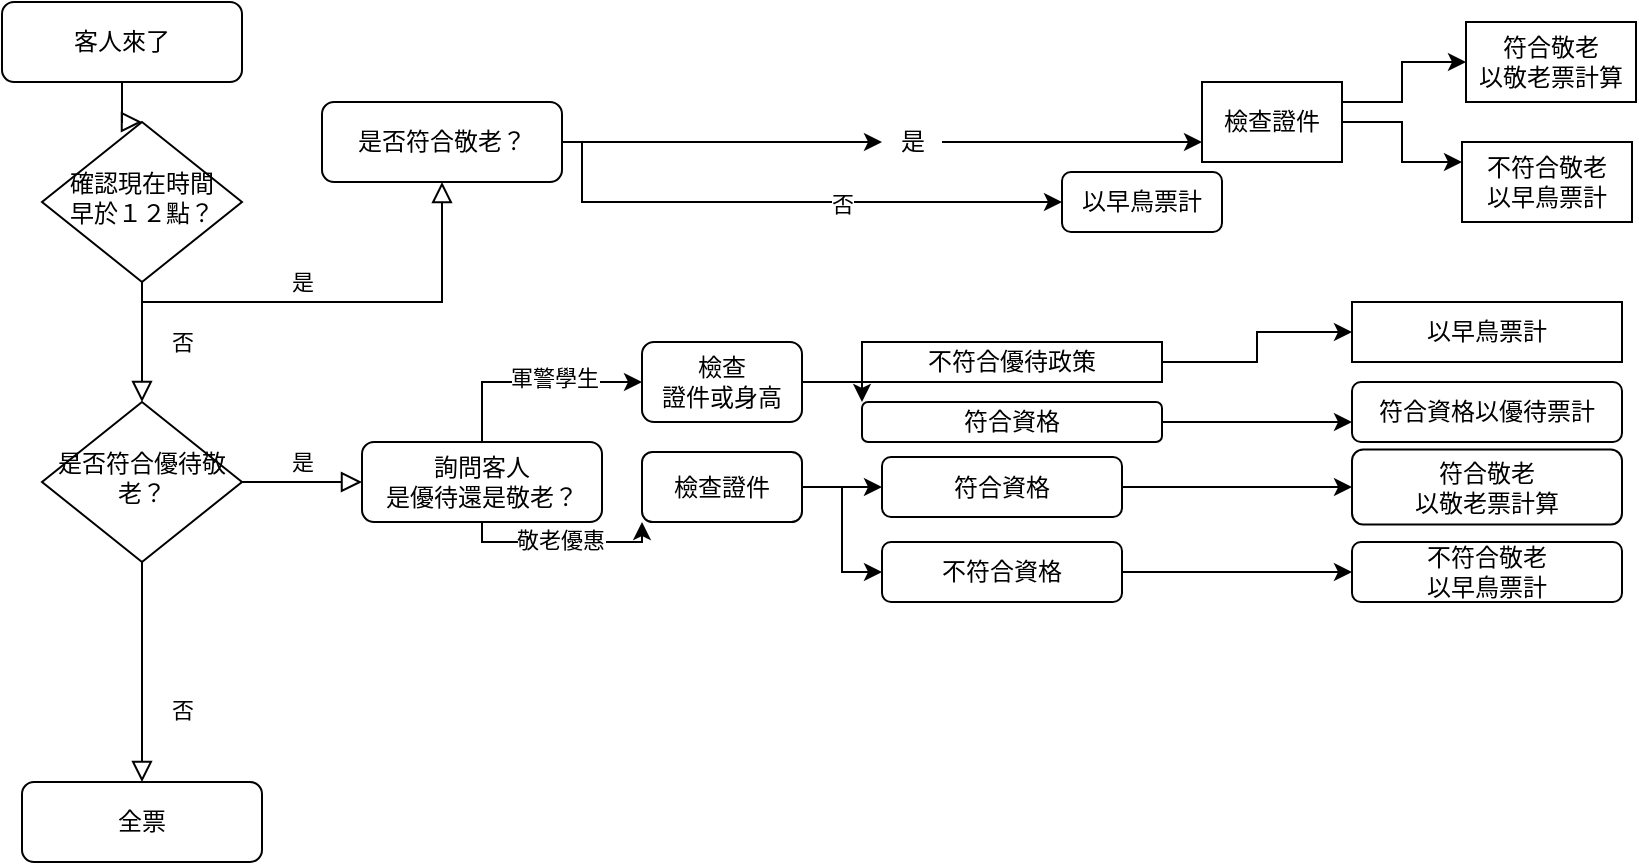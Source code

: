 <mxfile version="13.9.2" type="github">
  <diagram id="C5RBs43oDa-KdzZeNtuy" name="Page-1">
    <mxGraphModel dx="946" dy="614" grid="1" gridSize="10" guides="1" tooltips="1" connect="1" arrows="1" fold="1" page="1" pageScale="1" pageWidth="827" pageHeight="1169" math="0" shadow="0">
      <root>
        <mxCell id="WIyWlLk6GJQsqaUBKTNV-0" />
        <mxCell id="WIyWlLk6GJQsqaUBKTNV-1" parent="WIyWlLk6GJQsqaUBKTNV-0" />
        <mxCell id="WIyWlLk6GJQsqaUBKTNV-2" value="" style="rounded=0;html=1;jettySize=auto;orthogonalLoop=1;fontSize=11;endArrow=block;endFill=0;endSize=8;strokeWidth=1;shadow=0;labelBackgroundColor=none;edgeStyle=orthogonalEdgeStyle;" parent="WIyWlLk6GJQsqaUBKTNV-1" source="WIyWlLk6GJQsqaUBKTNV-3" target="WIyWlLk6GJQsqaUBKTNV-6" edge="1">
          <mxGeometry relative="1" as="geometry" />
        </mxCell>
        <mxCell id="WIyWlLk6GJQsqaUBKTNV-3" value="客人來了" style="rounded=1;whiteSpace=wrap;html=1;fontSize=12;glass=0;strokeWidth=1;shadow=0;" parent="WIyWlLk6GJQsqaUBKTNV-1" vertex="1">
          <mxGeometry x="10" width="120" height="40" as="geometry" />
        </mxCell>
        <mxCell id="WIyWlLk6GJQsqaUBKTNV-4" value="否" style="rounded=0;html=1;jettySize=auto;orthogonalLoop=1;fontSize=11;endArrow=block;endFill=0;endSize=8;strokeWidth=1;shadow=0;labelBackgroundColor=none;edgeStyle=orthogonalEdgeStyle;" parent="WIyWlLk6GJQsqaUBKTNV-1" source="WIyWlLk6GJQsqaUBKTNV-6" target="WIyWlLk6GJQsqaUBKTNV-10" edge="1">
          <mxGeometry y="20" relative="1" as="geometry">
            <mxPoint as="offset" />
          </mxGeometry>
        </mxCell>
        <mxCell id="WIyWlLk6GJQsqaUBKTNV-5" value="是" style="edgeStyle=orthogonalEdgeStyle;rounded=0;html=1;jettySize=auto;orthogonalLoop=1;fontSize=11;endArrow=block;endFill=0;endSize=8;strokeWidth=1;shadow=0;labelBackgroundColor=none;" parent="WIyWlLk6GJQsqaUBKTNV-1" source="WIyWlLk6GJQsqaUBKTNV-6" target="WIyWlLk6GJQsqaUBKTNV-7" edge="1">
          <mxGeometry x="-0.182" y="10" relative="1" as="geometry">
            <mxPoint as="offset" />
            <Array as="points">
              <mxPoint x="220" y="150" />
              <mxPoint x="390" y="150" />
            </Array>
          </mxGeometry>
        </mxCell>
        <mxCell id="WIyWlLk6GJQsqaUBKTNV-6" value="確認現在時間&lt;br&gt;早於１２點？" style="rhombus;whiteSpace=wrap;html=1;shadow=0;fontFamily=Helvetica;fontSize=12;align=center;strokeWidth=1;spacing=6;spacingTop=-4;" parent="WIyWlLk6GJQsqaUBKTNV-1" vertex="1">
          <mxGeometry x="30" y="60" width="100" height="80" as="geometry" />
        </mxCell>
        <mxCell id="DO7zRl4bzCfHjYyIrjMW-3" value="" style="edgeStyle=orthogonalEdgeStyle;rounded=0;orthogonalLoop=1;jettySize=auto;html=1;" edge="1" parent="WIyWlLk6GJQsqaUBKTNV-1" source="DO7zRl4bzCfHjYyIrjMW-12" target="DO7zRl4bzCfHjYyIrjMW-0">
          <mxGeometry relative="1" as="geometry">
            <Array as="points">
              <mxPoint x="470" y="80" />
              <mxPoint x="470" y="80" />
            </Array>
          </mxGeometry>
        </mxCell>
        <mxCell id="DO7zRl4bzCfHjYyIrjMW-11" value="" style="edgeStyle=orthogonalEdgeStyle;rounded=0;orthogonalLoop=1;jettySize=auto;html=1;" edge="1" parent="WIyWlLk6GJQsqaUBKTNV-1" target="DO7zRl4bzCfHjYyIrjMW-10">
          <mxGeometry relative="1" as="geometry">
            <mxPoint x="290" y="70" as="sourcePoint" />
            <Array as="points">
              <mxPoint x="300" y="70" />
              <mxPoint x="300" y="100" />
            </Array>
          </mxGeometry>
        </mxCell>
        <mxCell id="DO7zRl4bzCfHjYyIrjMW-22" value="否" style="edgeLabel;html=1;align=center;verticalAlign=middle;resizable=0;points=[];" vertex="1" connectable="0" parent="DO7zRl4bzCfHjYyIrjMW-11">
          <mxGeometry x="0.214" y="-1" relative="1" as="geometry">
            <mxPoint as="offset" />
          </mxGeometry>
        </mxCell>
        <mxCell id="WIyWlLk6GJQsqaUBKTNV-7" value="是否符合敬老？" style="rounded=1;whiteSpace=wrap;html=1;fontSize=12;glass=0;strokeWidth=1;shadow=0;" parent="WIyWlLk6GJQsqaUBKTNV-1" vertex="1">
          <mxGeometry x="170" y="50" width="120" height="40" as="geometry" />
        </mxCell>
        <mxCell id="WIyWlLk6GJQsqaUBKTNV-8" value="否" style="rounded=0;html=1;jettySize=auto;orthogonalLoop=1;fontSize=11;endArrow=block;endFill=0;endSize=8;strokeWidth=1;shadow=0;labelBackgroundColor=none;edgeStyle=orthogonalEdgeStyle;" parent="WIyWlLk6GJQsqaUBKTNV-1" source="WIyWlLk6GJQsqaUBKTNV-10" target="WIyWlLk6GJQsqaUBKTNV-11" edge="1">
          <mxGeometry x="0.333" y="20" relative="1" as="geometry">
            <mxPoint as="offset" />
          </mxGeometry>
        </mxCell>
        <mxCell id="WIyWlLk6GJQsqaUBKTNV-9" value="是" style="edgeStyle=orthogonalEdgeStyle;rounded=0;html=1;jettySize=auto;orthogonalLoop=1;fontSize=11;endArrow=block;endFill=0;endSize=8;strokeWidth=1;shadow=0;labelBackgroundColor=none;" parent="WIyWlLk6GJQsqaUBKTNV-1" source="WIyWlLk6GJQsqaUBKTNV-10" target="WIyWlLk6GJQsqaUBKTNV-12" edge="1">
          <mxGeometry y="10" relative="1" as="geometry">
            <mxPoint as="offset" />
          </mxGeometry>
        </mxCell>
        <mxCell id="WIyWlLk6GJQsqaUBKTNV-10" value="是否符合優待敬老？" style="rhombus;whiteSpace=wrap;html=1;shadow=0;fontFamily=Helvetica;fontSize=12;align=center;strokeWidth=1;spacing=6;spacingTop=-4;" parent="WIyWlLk6GJQsqaUBKTNV-1" vertex="1">
          <mxGeometry x="30" y="200" width="100" height="80" as="geometry" />
        </mxCell>
        <mxCell id="WIyWlLk6GJQsqaUBKTNV-11" value="全票" style="rounded=1;whiteSpace=wrap;html=1;fontSize=12;glass=0;strokeWidth=1;shadow=0;" parent="WIyWlLk6GJQsqaUBKTNV-1" vertex="1">
          <mxGeometry x="20" y="390" width="120" height="40" as="geometry" />
        </mxCell>
        <mxCell id="DO7zRl4bzCfHjYyIrjMW-15" value="" style="edgeStyle=orthogonalEdgeStyle;rounded=0;orthogonalLoop=1;jettySize=auto;html=1;" edge="1" parent="WIyWlLk6GJQsqaUBKTNV-1" source="WIyWlLk6GJQsqaUBKTNV-12" target="DO7zRl4bzCfHjYyIrjMW-14">
          <mxGeometry relative="1" as="geometry">
            <Array as="points">
              <mxPoint x="380" y="190" />
            </Array>
          </mxGeometry>
        </mxCell>
        <mxCell id="DO7zRl4bzCfHjYyIrjMW-16" value="軍警學生" style="edgeLabel;html=1;align=center;verticalAlign=middle;resizable=0;points=[];" vertex="1" connectable="0" parent="DO7zRl4bzCfHjYyIrjMW-15">
          <mxGeometry x="0.188" y="2" relative="1" as="geometry">
            <mxPoint as="offset" />
          </mxGeometry>
        </mxCell>
        <mxCell id="DO7zRl4bzCfHjYyIrjMW-34" value="" style="edgeStyle=orthogonalEdgeStyle;rounded=0;orthogonalLoop=1;jettySize=auto;html=1;" edge="1" parent="WIyWlLk6GJQsqaUBKTNV-1" source="WIyWlLk6GJQsqaUBKTNV-12" target="DO7zRl4bzCfHjYyIrjMW-35">
          <mxGeometry relative="1" as="geometry">
            <mxPoint x="370" y="240" as="targetPoint" />
            <Array as="points">
              <mxPoint x="250" y="270" />
              <mxPoint x="330" y="270" />
            </Array>
          </mxGeometry>
        </mxCell>
        <mxCell id="DO7zRl4bzCfHjYyIrjMW-36" value="敬老優惠" style="edgeLabel;html=1;align=center;verticalAlign=middle;resizable=0;points=[];" vertex="1" connectable="0" parent="DO7zRl4bzCfHjYyIrjMW-34">
          <mxGeometry x="-0.02" y="1" relative="1" as="geometry">
            <mxPoint as="offset" />
          </mxGeometry>
        </mxCell>
        <mxCell id="WIyWlLk6GJQsqaUBKTNV-12" value="詢問客人&lt;br&gt;是優待還是敬老？" style="rounded=1;whiteSpace=wrap;html=1;fontSize=12;glass=0;strokeWidth=1;shadow=0;" parent="WIyWlLk6GJQsqaUBKTNV-1" vertex="1">
          <mxGeometry x="190" y="220" width="120" height="40" as="geometry" />
        </mxCell>
        <mxCell id="DO7zRl4bzCfHjYyIrjMW-6" value="" style="edgeStyle=orthogonalEdgeStyle;rounded=0;orthogonalLoop=1;jettySize=auto;html=1;" edge="1" parent="WIyWlLk6GJQsqaUBKTNV-1" source="DO7zRl4bzCfHjYyIrjMW-0" target="DO7zRl4bzCfHjYyIrjMW-5">
          <mxGeometry relative="1" as="geometry">
            <Array as="points">
              <mxPoint x="710" y="50" />
              <mxPoint x="710" y="30" />
            </Array>
          </mxGeometry>
        </mxCell>
        <mxCell id="DO7zRl4bzCfHjYyIrjMW-8" style="edgeStyle=orthogonalEdgeStyle;rounded=0;orthogonalLoop=1;jettySize=auto;html=1;entryX=0;entryY=0.25;entryDx=0;entryDy=0;" edge="1" parent="WIyWlLk6GJQsqaUBKTNV-1" source="DO7zRl4bzCfHjYyIrjMW-0" target="DO7zRl4bzCfHjYyIrjMW-7">
          <mxGeometry relative="1" as="geometry" />
        </mxCell>
        <mxCell id="DO7zRl4bzCfHjYyIrjMW-0" value="檢查證件" style="rounded=0;whiteSpace=wrap;html=1;" vertex="1" parent="WIyWlLk6GJQsqaUBKTNV-1">
          <mxGeometry x="610" y="40" width="70" height="40" as="geometry" />
        </mxCell>
        <mxCell id="DO7zRl4bzCfHjYyIrjMW-5" value="符合敬老&lt;br&gt;以敬老票計算" style="whiteSpace=wrap;html=1;rounded=0;" vertex="1" parent="WIyWlLk6GJQsqaUBKTNV-1">
          <mxGeometry x="742" y="10" width="85" height="40" as="geometry" />
        </mxCell>
        <mxCell id="DO7zRl4bzCfHjYyIrjMW-7" value="不符合敬老&lt;br&gt;以早鳥票計" style="whiteSpace=wrap;html=1;" vertex="1" parent="WIyWlLk6GJQsqaUBKTNV-1">
          <mxGeometry x="740" y="70" width="85" height="40" as="geometry" />
        </mxCell>
        <mxCell id="DO7zRl4bzCfHjYyIrjMW-10" value="以早鳥票計" style="whiteSpace=wrap;html=1;rounded=1;shadow=0;strokeWidth=1;glass=0;" vertex="1" parent="WIyWlLk6GJQsqaUBKTNV-1">
          <mxGeometry x="540" y="85" width="80" height="30" as="geometry" />
        </mxCell>
        <mxCell id="DO7zRl4bzCfHjYyIrjMW-18" value="" style="edgeStyle=orthogonalEdgeStyle;rounded=0;orthogonalLoop=1;jettySize=auto;html=1;" edge="1" parent="WIyWlLk6GJQsqaUBKTNV-1" source="DO7zRl4bzCfHjYyIrjMW-14" target="DO7zRl4bzCfHjYyIrjMW-17">
          <mxGeometry relative="1" as="geometry">
            <Array as="points">
              <mxPoint x="440" y="190" />
            </Array>
          </mxGeometry>
        </mxCell>
        <mxCell id="DO7zRl4bzCfHjYyIrjMW-14" value="檢查&lt;br&gt;證件或身高" style="whiteSpace=wrap;html=1;rounded=1;shadow=0;strokeWidth=1;glass=0;" vertex="1" parent="WIyWlLk6GJQsqaUBKTNV-1">
          <mxGeometry x="330" y="170" width="80" height="40" as="geometry" />
        </mxCell>
        <mxCell id="DO7zRl4bzCfHjYyIrjMW-32" value="" style="edgeStyle=orthogonalEdgeStyle;rounded=0;orthogonalLoop=1;jettySize=auto;html=1;" edge="1" parent="WIyWlLk6GJQsqaUBKTNV-1" source="DO7zRl4bzCfHjYyIrjMW-17" target="DO7zRl4bzCfHjYyIrjMW-33">
          <mxGeometry relative="1" as="geometry">
            <mxPoint x="680" y="210" as="targetPoint" />
            <Array as="points">
              <mxPoint x="690" y="210" />
            </Array>
          </mxGeometry>
        </mxCell>
        <mxCell id="DO7zRl4bzCfHjYyIrjMW-17" value="符合資格&lt;br&gt;" style="whiteSpace=wrap;html=1;rounded=1;shadow=0;strokeWidth=1;glass=0;" vertex="1" parent="WIyWlLk6GJQsqaUBKTNV-1">
          <mxGeometry x="440" y="200" width="150" height="20" as="geometry" />
        </mxCell>
        <mxCell id="DO7zRl4bzCfHjYyIrjMW-12" value="是" style="text;html=1;align=center;verticalAlign=middle;resizable=0;points=[];autosize=1;" vertex="1" parent="WIyWlLk6GJQsqaUBKTNV-1">
          <mxGeometry x="450" y="60" width="30" height="20" as="geometry" />
        </mxCell>
        <mxCell id="DO7zRl4bzCfHjYyIrjMW-21" value="" style="edgeStyle=orthogonalEdgeStyle;rounded=0;orthogonalLoop=1;jettySize=auto;html=1;" edge="1" parent="WIyWlLk6GJQsqaUBKTNV-1" source="WIyWlLk6GJQsqaUBKTNV-7" target="DO7zRl4bzCfHjYyIrjMW-12">
          <mxGeometry relative="1" as="geometry">
            <mxPoint x="290" y="80" as="sourcePoint" />
            <mxPoint x="610" y="80" as="targetPoint" />
            <Array as="points" />
          </mxGeometry>
        </mxCell>
        <mxCell id="DO7zRl4bzCfHjYyIrjMW-31" value="" style="edgeStyle=orthogonalEdgeStyle;rounded=0;orthogonalLoop=1;jettySize=auto;html=1;" edge="1" parent="WIyWlLk6GJQsqaUBKTNV-1" source="DO7zRl4bzCfHjYyIrjMW-26" target="DO7zRl4bzCfHjYyIrjMW-30">
          <mxGeometry relative="1" as="geometry" />
        </mxCell>
        <mxCell id="DO7zRl4bzCfHjYyIrjMW-26" value="不符合優待政策" style="rounded=0;whiteSpace=wrap;html=1;" vertex="1" parent="WIyWlLk6GJQsqaUBKTNV-1">
          <mxGeometry x="440" y="170" width="150" height="20" as="geometry" />
        </mxCell>
        <mxCell id="DO7zRl4bzCfHjYyIrjMW-30" value="&lt;span&gt;以早鳥票計&lt;/span&gt;" style="whiteSpace=wrap;html=1;rounded=0;" vertex="1" parent="WIyWlLk6GJQsqaUBKTNV-1">
          <mxGeometry x="685" y="150" width="135" height="30" as="geometry" />
        </mxCell>
        <mxCell id="DO7zRl4bzCfHjYyIrjMW-33" value="&lt;span&gt;符合資格以優待票計&lt;/span&gt;" style="rounded=1;whiteSpace=wrap;html=1;" vertex="1" parent="WIyWlLk6GJQsqaUBKTNV-1">
          <mxGeometry x="685" y="190" width="135" height="30" as="geometry" />
        </mxCell>
        <mxCell id="DO7zRl4bzCfHjYyIrjMW-40" value="" style="edgeStyle=orthogonalEdgeStyle;rounded=0;orthogonalLoop=1;jettySize=auto;html=1;entryX=0;entryY=0.5;entryDx=0;entryDy=0;" edge="1" parent="WIyWlLk6GJQsqaUBKTNV-1" source="DO7zRl4bzCfHjYyIrjMW-35" target="DO7zRl4bzCfHjYyIrjMW-41">
          <mxGeometry relative="1" as="geometry" />
        </mxCell>
        <mxCell id="DO7zRl4bzCfHjYyIrjMW-42" style="edgeStyle=orthogonalEdgeStyle;rounded=0;orthogonalLoop=1;jettySize=auto;html=1;" edge="1" parent="WIyWlLk6GJQsqaUBKTNV-1" source="DO7zRl4bzCfHjYyIrjMW-35" target="DO7zRl4bzCfHjYyIrjMW-39">
          <mxGeometry relative="1" as="geometry" />
        </mxCell>
        <mxCell id="DO7zRl4bzCfHjYyIrjMW-35" value="檢查證件" style="rounded=1;whiteSpace=wrap;html=1;" vertex="1" parent="WIyWlLk6GJQsqaUBKTNV-1">
          <mxGeometry x="330" y="225" width="80" height="35" as="geometry" />
        </mxCell>
        <mxCell id="DO7zRl4bzCfHjYyIrjMW-43" style="edgeStyle=orthogonalEdgeStyle;rounded=0;orthogonalLoop=1;jettySize=auto;html=1;" edge="1" parent="WIyWlLk6GJQsqaUBKTNV-1" source="DO7zRl4bzCfHjYyIrjMW-39" target="DO7zRl4bzCfHjYyIrjMW-44">
          <mxGeometry relative="1" as="geometry">
            <mxPoint x="680" y="242.5" as="targetPoint" />
          </mxGeometry>
        </mxCell>
        <mxCell id="DO7zRl4bzCfHjYyIrjMW-39" value="符合資格" style="rounded=1;whiteSpace=wrap;html=1;" vertex="1" parent="WIyWlLk6GJQsqaUBKTNV-1">
          <mxGeometry x="450" y="227.5" width="120" height="30" as="geometry" />
        </mxCell>
        <mxCell id="DO7zRl4bzCfHjYyIrjMW-45" style="edgeStyle=orthogonalEdgeStyle;rounded=0;orthogonalLoop=1;jettySize=auto;html=1;" edge="1" parent="WIyWlLk6GJQsqaUBKTNV-1" source="DO7zRl4bzCfHjYyIrjMW-41" target="DO7zRl4bzCfHjYyIrjMW-46">
          <mxGeometry relative="1" as="geometry">
            <mxPoint x="690" y="285" as="targetPoint" />
          </mxGeometry>
        </mxCell>
        <mxCell id="DO7zRl4bzCfHjYyIrjMW-41" value="不符合資格" style="rounded=1;whiteSpace=wrap;html=1;" vertex="1" parent="WIyWlLk6GJQsqaUBKTNV-1">
          <mxGeometry x="450" y="270" width="120" height="30" as="geometry" />
        </mxCell>
        <mxCell id="DO7zRl4bzCfHjYyIrjMW-44" value="&lt;span&gt;符合敬老&lt;/span&gt;&lt;br&gt;&lt;span&gt;以敬老票計算&lt;/span&gt;" style="rounded=1;whiteSpace=wrap;html=1;" vertex="1" parent="WIyWlLk6GJQsqaUBKTNV-1">
          <mxGeometry x="685" y="223.75" width="135" height="37.5" as="geometry" />
        </mxCell>
        <mxCell id="DO7zRl4bzCfHjYyIrjMW-46" value="&lt;span&gt;不符合敬老&lt;/span&gt;&lt;br&gt;&lt;span&gt;以早鳥票計&lt;/span&gt;" style="rounded=1;whiteSpace=wrap;html=1;" vertex="1" parent="WIyWlLk6GJQsqaUBKTNV-1">
          <mxGeometry x="685" y="270" width="135" height="30" as="geometry" />
        </mxCell>
      </root>
    </mxGraphModel>
  </diagram>
</mxfile>
